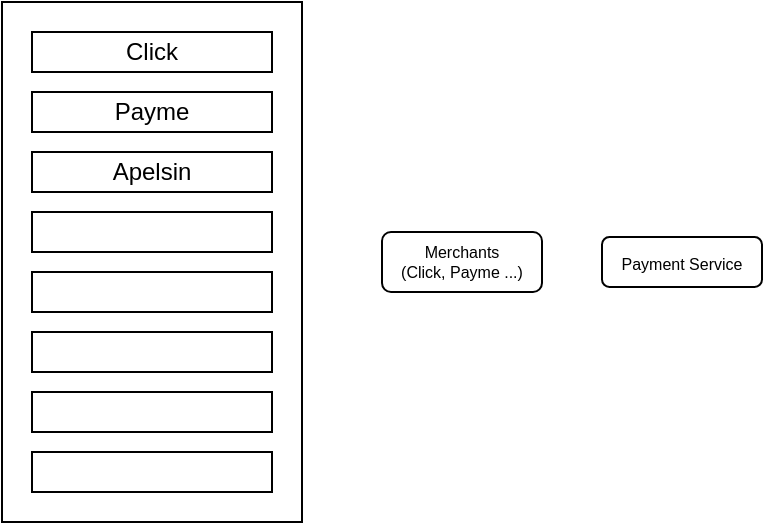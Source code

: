 <mxfile version="21.3.7" type="github">
  <diagram name="Страница 1" id="DXIM4SOPoYEkraXeZyPg">
    <mxGraphModel dx="657" dy="369" grid="1" gridSize="10" guides="1" tooltips="1" connect="1" arrows="1" fold="1" page="1" pageScale="1" pageWidth="827" pageHeight="1169" math="0" shadow="0">
      <root>
        <mxCell id="0" />
        <mxCell id="1" parent="0" />
        <mxCell id="_m1IXE5WfdxgznO0_eeU-4" value="&lt;font style=&quot;font-size: 8px;&quot;&gt;Payment Service&lt;/font&gt;" style="rounded=1;whiteSpace=wrap;html=1;" vertex="1" parent="1">
          <mxGeometry x="350" y="202.5" width="80" height="25" as="geometry" />
        </mxCell>
        <mxCell id="_m1IXE5WfdxgznO0_eeU-5" value="&lt;p style=&quot;line-height: 120%; font-size: 8px;&quot;&gt;Merchants&lt;br&gt;(Click, Payme ...)&lt;/p&gt;" style="rounded=1;whiteSpace=wrap;html=1;" vertex="1" parent="1">
          <mxGeometry x="240" y="200" width="80" height="30" as="geometry" />
        </mxCell>
        <mxCell id="_m1IXE5WfdxgznO0_eeU-7" value="" style="rounded=0;whiteSpace=wrap;html=1;" vertex="1" parent="1">
          <mxGeometry x="50" y="85" width="150" height="260" as="geometry" />
        </mxCell>
        <mxCell id="_m1IXE5WfdxgznO0_eeU-9" value="Click" style="rounded=0;whiteSpace=wrap;html=1;" vertex="1" parent="1">
          <mxGeometry x="65" y="100" width="120" height="20" as="geometry" />
        </mxCell>
        <mxCell id="_m1IXE5WfdxgznO0_eeU-10" value="Payme" style="rounded=0;whiteSpace=wrap;html=1;" vertex="1" parent="1">
          <mxGeometry x="65" y="130" width="120" height="20" as="geometry" />
        </mxCell>
        <mxCell id="_m1IXE5WfdxgznO0_eeU-11" value="Apelsin" style="rounded=0;whiteSpace=wrap;html=1;" vertex="1" parent="1">
          <mxGeometry x="65" y="160" width="120" height="20" as="geometry" />
        </mxCell>
        <mxCell id="_m1IXE5WfdxgznO0_eeU-12" value="" style="rounded=0;whiteSpace=wrap;html=1;" vertex="1" parent="1">
          <mxGeometry x="65" y="190" width="120" height="20" as="geometry" />
        </mxCell>
        <mxCell id="_m1IXE5WfdxgznO0_eeU-13" value="" style="rounded=0;whiteSpace=wrap;html=1;" vertex="1" parent="1">
          <mxGeometry x="65" y="220" width="120" height="20" as="geometry" />
        </mxCell>
        <mxCell id="_m1IXE5WfdxgznO0_eeU-14" value="" style="rounded=0;whiteSpace=wrap;html=1;" vertex="1" parent="1">
          <mxGeometry x="65" y="250" width="120" height="20" as="geometry" />
        </mxCell>
        <mxCell id="_m1IXE5WfdxgznO0_eeU-15" value="" style="rounded=0;whiteSpace=wrap;html=1;" vertex="1" parent="1">
          <mxGeometry x="65" y="280" width="120" height="20" as="geometry" />
        </mxCell>
        <mxCell id="_m1IXE5WfdxgznO0_eeU-16" value="" style="rounded=0;whiteSpace=wrap;html=1;" vertex="1" parent="1">
          <mxGeometry x="65" y="310" width="120" height="20" as="geometry" />
        </mxCell>
      </root>
    </mxGraphModel>
  </diagram>
</mxfile>
